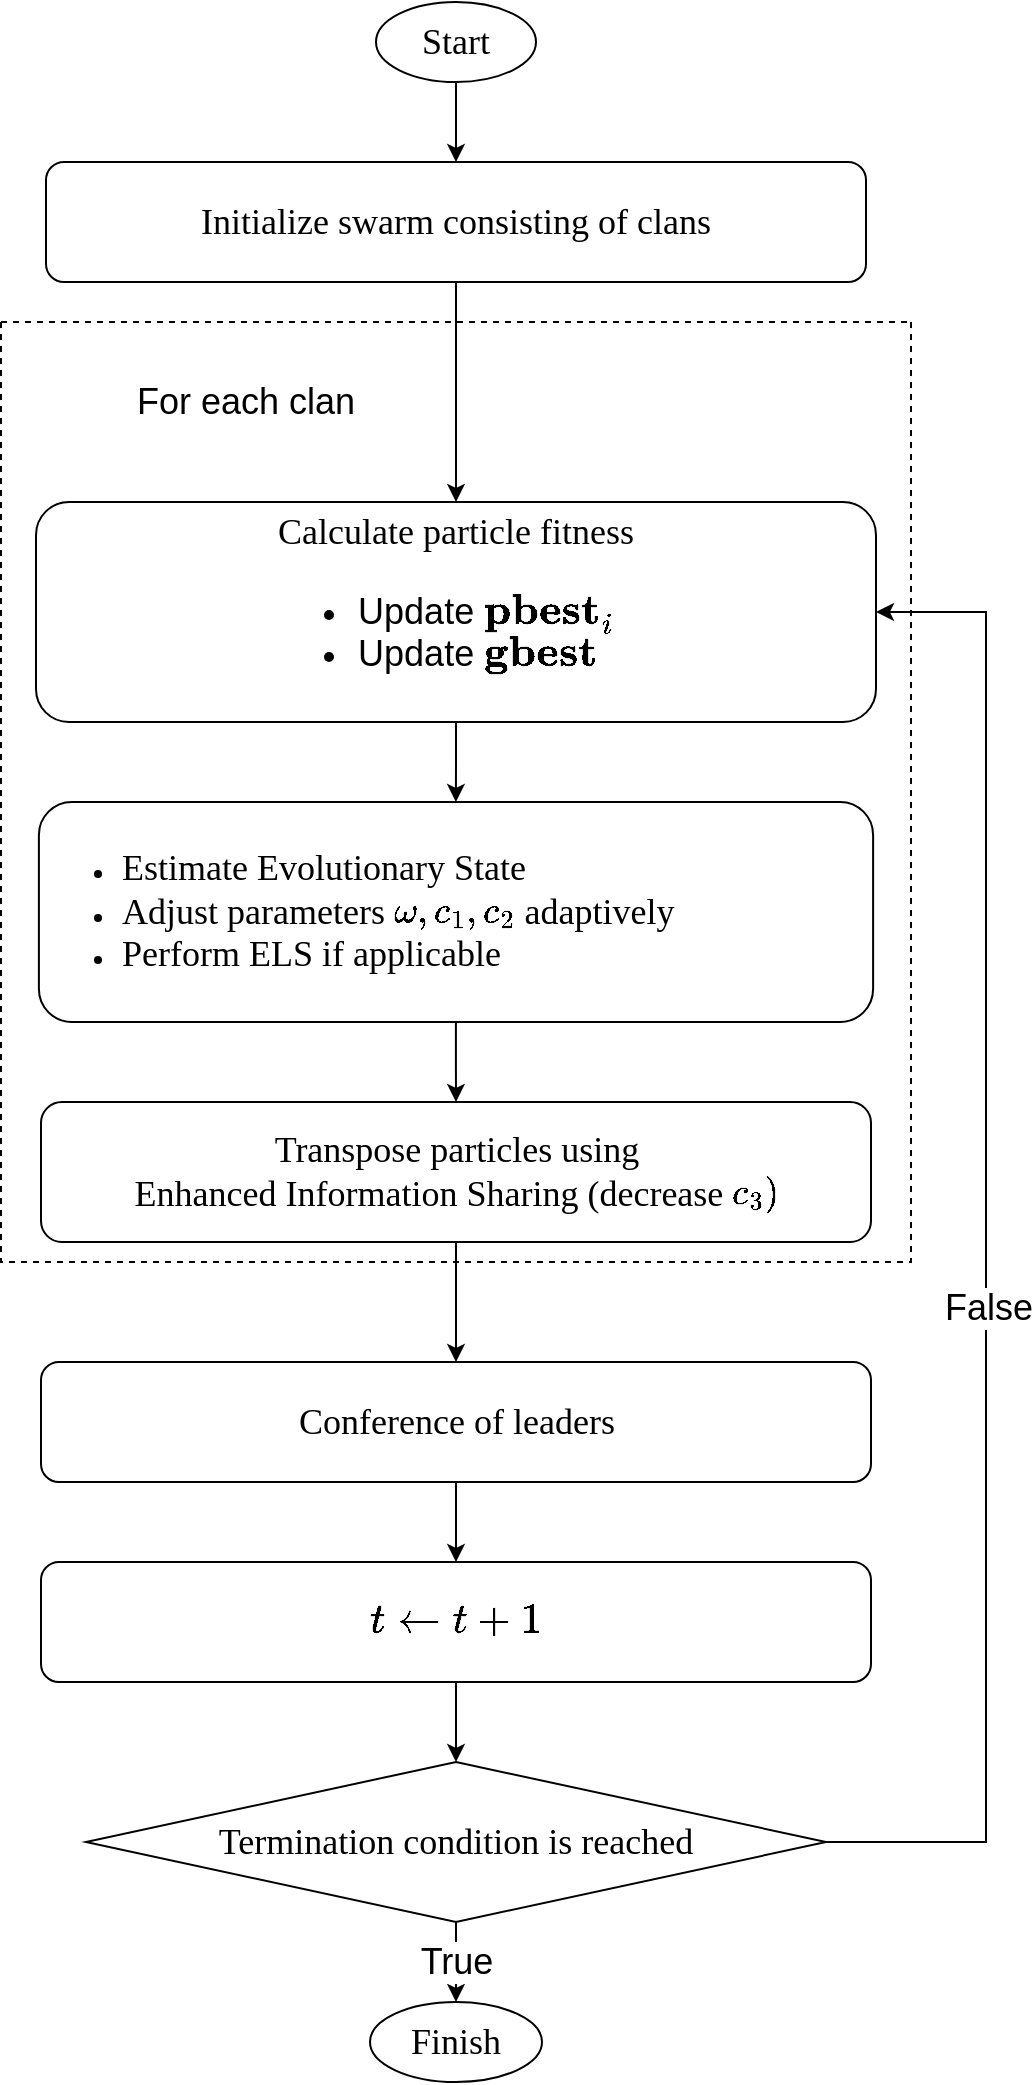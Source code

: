 <mxfile version="14.9.0" type="device"><diagram id="QUr0b_T2pbc2ndjacWWs" name="Page-1"><mxGraphModel dx="865" dy="408" grid="1" gridSize="10" guides="1" tooltips="1" connect="1" arrows="1" fold="1" page="1" pageScale="1" pageWidth="827" pageHeight="1169" math="1" shadow="0"><root><mxCell id="0"/><mxCell id="1" parent="0"/><mxCell id="IAADwKRnQ_6T4R70OIc6-15" value="" style="edgeStyle=orthogonalEdgeStyle;rounded=0;orthogonalLoop=1;jettySize=auto;html=1;" edge="1" parent="1" source="IAADwKRnQ_6T4R70OIc6-1" target="IAADwKRnQ_6T4R70OIc6-2"><mxGeometry relative="1" as="geometry"/></mxCell><mxCell id="IAADwKRnQ_6T4R70OIc6-1" value="&lt;font face=&quot;Verdana&quot; style=&quot;font-size: 18px&quot;&gt;Start&lt;/font&gt;" style="ellipse;whiteSpace=wrap;html=1;" vertex="1" parent="1"><mxGeometry x="395" width="80" height="40" as="geometry"/></mxCell><mxCell id="IAADwKRnQ_6T4R70OIc6-16" value="" style="edgeStyle=orthogonalEdgeStyle;rounded=0;orthogonalLoop=1;jettySize=auto;html=1;" edge="1" parent="1" source="IAADwKRnQ_6T4R70OIc6-2" target="IAADwKRnQ_6T4R70OIc6-3"><mxGeometry relative="1" as="geometry"/></mxCell><mxCell id="IAADwKRnQ_6T4R70OIc6-2" value="&lt;font style=&quot;font-size: 18px&quot; face=&quot;Verdana&quot;&gt;Initialize swarm consisting of clans&lt;/font&gt;" style="rounded=1;whiteSpace=wrap;html=1;" vertex="1" parent="1"><mxGeometry x="230" y="80" width="410" height="60" as="geometry"/></mxCell><mxCell id="IAADwKRnQ_6T4R70OIc6-19" value="" style="edgeStyle=orthogonalEdgeStyle;rounded=0;orthogonalLoop=1;jettySize=auto;html=1;" edge="1" parent="1" source="IAADwKRnQ_6T4R70OIc6-6" target="IAADwKRnQ_6T4R70OIc6-7"><mxGeometry relative="1" as="geometry"/></mxCell><mxCell id="IAADwKRnQ_6T4R70OIc6-20" value="" style="edgeStyle=orthogonalEdgeStyle;rounded=0;orthogonalLoop=1;jettySize=auto;html=1;" edge="1" parent="1" source="IAADwKRnQ_6T4R70OIc6-7" target="IAADwKRnQ_6T4R70OIc6-10"><mxGeometry relative="1" as="geometry"/></mxCell><mxCell id="IAADwKRnQ_6T4R70OIc6-7" value="&lt;font style=&quot;font-size: 18px&quot; face=&quot;Verdana&quot;&gt;Conference of leaders&lt;/font&gt;" style="rounded=1;whiteSpace=wrap;html=1;" vertex="1" parent="1"><mxGeometry x="227.5" y="680" width="415" height="60" as="geometry"/></mxCell><mxCell id="IAADwKRnQ_6T4R70OIc6-11" value="&lt;font style=&quot;font-size: 18px&quot;&gt;True&lt;/font&gt;" style="edgeStyle=orthogonalEdgeStyle;rounded=0;orthogonalLoop=1;jettySize=auto;html=1;" edge="1" parent="1" source="IAADwKRnQ_6T4R70OIc6-8" target="IAADwKRnQ_6T4R70OIc6-9"><mxGeometry relative="1" as="geometry"/></mxCell><mxCell id="IAADwKRnQ_6T4R70OIc6-12" style="edgeStyle=orthogonalEdgeStyle;rounded=0;orthogonalLoop=1;jettySize=auto;html=1;exitX=1;exitY=0.5;exitDx=0;exitDy=0;entryX=1;entryY=0.5;entryDx=0;entryDy=0;" edge="1" parent="1" source="IAADwKRnQ_6T4R70OIc6-8" target="IAADwKRnQ_6T4R70OIc6-3"><mxGeometry relative="1" as="geometry"><Array as="points"><mxPoint x="700" y="920"/><mxPoint x="700" y="305"/></Array></mxGeometry></mxCell><mxCell id="IAADwKRnQ_6T4R70OIc6-13" value="&lt;font style=&quot;font-size: 18px&quot;&gt;False&lt;/font&gt;" style="edgeLabel;html=1;align=center;verticalAlign=middle;resizable=0;points=[];" vertex="1" connectable="0" parent="IAADwKRnQ_6T4R70OIc6-12"><mxGeometry x="-0.12" y="-1" relative="1" as="geometry"><mxPoint y="-17" as="offset"/></mxGeometry></mxCell><mxCell id="IAADwKRnQ_6T4R70OIc6-8" value="&lt;font style=&quot;font-size: 18px&quot; face=&quot;Verdana&quot;&gt;Termination condition is reached&lt;/font&gt;" style="rhombus;whiteSpace=wrap;html=1;" vertex="1" parent="1"><mxGeometry x="250" y="880" width="370" height="80" as="geometry"/></mxCell><mxCell id="IAADwKRnQ_6T4R70OIc6-9" value="&lt;font style=&quot;font-size: 18px&quot; face=&quot;Verdana&quot;&gt;Finish&lt;/font&gt;" style="ellipse;whiteSpace=wrap;html=1;" vertex="1" parent="1"><mxGeometry x="392" y="1000" width="86" height="40" as="geometry"/></mxCell><mxCell id="IAADwKRnQ_6T4R70OIc6-21" value="" style="edgeStyle=orthogonalEdgeStyle;rounded=0;orthogonalLoop=1;jettySize=auto;html=1;" edge="1" parent="1" source="IAADwKRnQ_6T4R70OIc6-10" target="IAADwKRnQ_6T4R70OIc6-8"><mxGeometry relative="1" as="geometry"/></mxCell><mxCell id="IAADwKRnQ_6T4R70OIc6-10" value="&lt;font style=&quot;font-size: 18px&quot;&gt;\( t \leftarrow t + 1 \)&lt;/font&gt;" style="rounded=1;whiteSpace=wrap;html=1;" vertex="1" parent="1"><mxGeometry x="227.5" y="780" width="415" height="60" as="geometry"/></mxCell><mxCell id="IAADwKRnQ_6T4R70OIc6-22" value="" style="swimlane;startSize=0;dashed=1;" vertex="1" parent="1"><mxGeometry x="207.5" y="160" width="455" height="470" as="geometry"><mxRectangle x="207.5" y="160" width="50" height="40" as="alternateBounds"/></mxGeometry></mxCell><mxCell id="IAADwKRnQ_6T4R70OIc6-3" value="&lt;font style=&quot;font-size: 18px&quot;&gt;&lt;font face=&quot;Verdana&quot;&gt;Calculate particle fitness&lt;br&gt;&lt;/font&gt;&lt;ul&gt;&lt;li style=&quot;text-align: left&quot;&gt;&lt;font style=&quot;font-size: 18px&quot;&gt;Update \( \mathbf{pbest}_{i} \)&lt;/font&gt;&lt;/li&gt;&lt;li style=&quot;text-align: left&quot;&gt;&lt;font style=&quot;font-size: 18px&quot;&gt;Update \( \mathbf{gbest} \)&lt;/font&gt;&lt;/li&gt;&lt;/ul&gt;&lt;/font&gt;" style="rounded=1;whiteSpace=wrap;html=1;" vertex="1" parent="IAADwKRnQ_6T4R70OIc6-22"><mxGeometry x="17.5" y="90" width="420" height="110" as="geometry"/></mxCell><mxCell id="IAADwKRnQ_6T4R70OIc6-4" value="&lt;ul&gt;&lt;li&gt;&lt;font style=&quot;font-size: 18px&quot; face=&quot;Verdana&quot;&gt;Estimate Evolutionary State&lt;/font&gt;&lt;/li&gt;&lt;li&gt;&lt;font style=&quot;font-size: 18px&quot; face=&quot;Verdana&quot;&gt;Adjust parameters \( \omega, c_1, c_2 \) adaptively&lt;/font&gt;&lt;/li&gt;&lt;li&gt;&lt;font style=&quot;font-size: 18px&quot; face=&quot;Verdana&quot;&gt;Perform ELS if applicable&lt;/font&gt;&lt;/li&gt;&lt;/ul&gt;" style="rounded=1;whiteSpace=wrap;html=1;align=left;" vertex="1" parent="IAADwKRnQ_6T4R70OIc6-22"><mxGeometry x="18.945" y="240" width="417.11" height="110" as="geometry"/></mxCell><mxCell id="IAADwKRnQ_6T4R70OIc6-17" value="" style="edgeStyle=orthogonalEdgeStyle;rounded=0;orthogonalLoop=1;jettySize=auto;html=1;" edge="1" parent="IAADwKRnQ_6T4R70OIc6-22" source="IAADwKRnQ_6T4R70OIc6-3" target="IAADwKRnQ_6T4R70OIc6-4"><mxGeometry relative="1" as="geometry"/></mxCell><mxCell id="IAADwKRnQ_6T4R70OIc6-6" value="&lt;span style=&quot;font-size: 18px&quot;&gt;&lt;font face=&quot;Verdana&quot;&gt;Transpose particles using&lt;br&gt;Enhanced Information Sharing (decrease \( c_{3}) \)&lt;/font&gt;&lt;/span&gt;&lt;span style=&quot;font-size: 18px&quot;&gt;&lt;br&gt;&lt;/span&gt;" style="rounded=1;whiteSpace=wrap;html=1;" vertex="1" parent="IAADwKRnQ_6T4R70OIc6-22"><mxGeometry x="20" y="390" width="415" height="70" as="geometry"/></mxCell><mxCell id="IAADwKRnQ_6T4R70OIc6-18" value="" style="edgeStyle=orthogonalEdgeStyle;rounded=0;orthogonalLoop=1;jettySize=auto;html=1;" edge="1" parent="IAADwKRnQ_6T4R70OIc6-22" source="IAADwKRnQ_6T4R70OIc6-4" target="IAADwKRnQ_6T4R70OIc6-6"><mxGeometry relative="1" as="geometry"/></mxCell><mxCell id="IAADwKRnQ_6T4R70OIc6-26" value="&lt;font style=&quot;font-size: 18px&quot;&gt;For each clan&lt;/font&gt;" style="text;html=1;align=center;verticalAlign=middle;whiteSpace=wrap;rounded=0;" vertex="1" parent="IAADwKRnQ_6T4R70OIc6-22"><mxGeometry x="62.5" y="30" width="120" height="20" as="geometry"/></mxCell></root></mxGraphModel></diagram></mxfile>